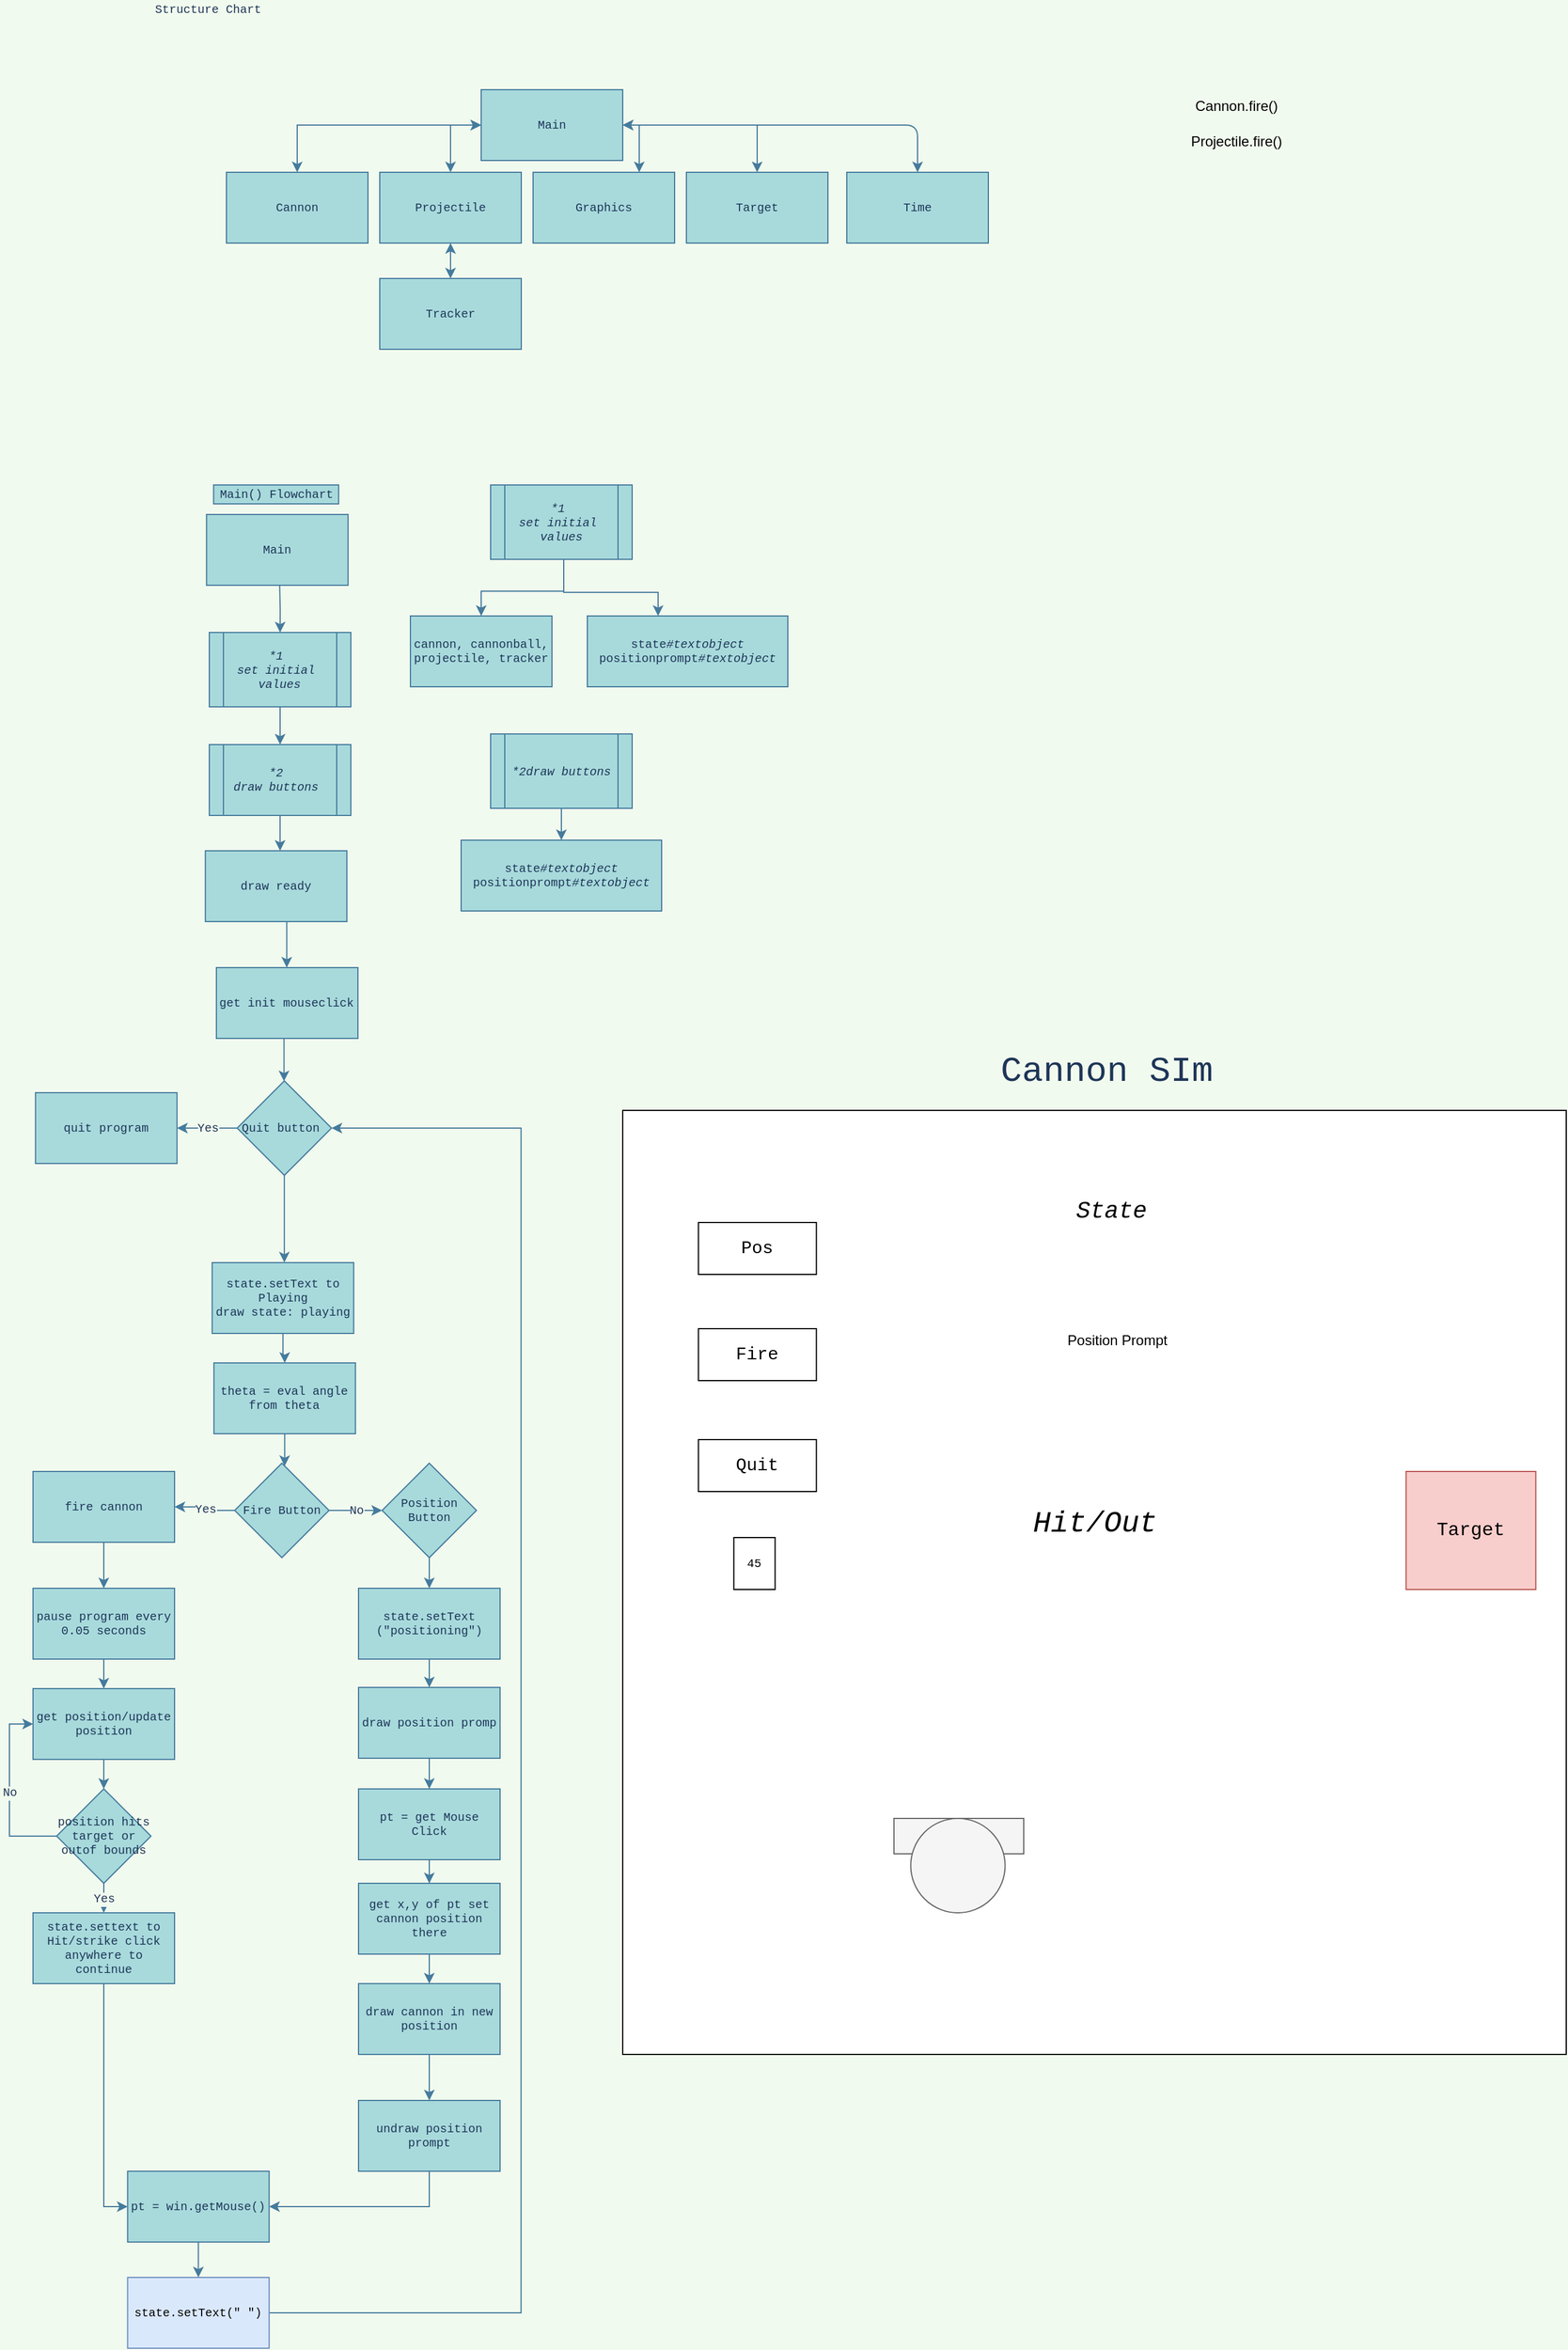 <mxfile version="13.10.0" type="device"><diagram id="99lJ7iQhsaOMa95BicYG" name="Page-1"><mxGraphModel dx="147" dy="66" grid="1" gridSize="10" guides="1" tooltips="1" connect="1" arrows="1" fold="1" page="1" pageScale="1" pageWidth="3300" pageHeight="2339" background="#F1FAEE" math="0" shadow="0"><root><mxCell id="0"/><mxCell id="1" parent="0"/><mxCell id="acHrle8MoH8aesvvKi_L-10" style="edgeStyle=orthogonalEdgeStyle;rounded=0;orthogonalLoop=1;jettySize=auto;html=1;entryX=0.5;entryY=0;entryDx=0;entryDy=0;fontFamily=Courier New;startArrow=classic;startFill=1;fillColor=#A8DADC;strokeColor=#457B9D;sketch=0;fontColor=#1D3557;labelBackgroundColor=#F1FAEE;fontSize=10;" parent="1" source="acHrle8MoH8aesvvKi_L-1" target="acHrle8MoH8aesvvKi_L-2" edge="1"><mxGeometry relative="1" as="geometry"><Array as="points"><mxPoint x="404" y="126"/></Array></mxGeometry></mxCell><mxCell id="acHrle8MoH8aesvvKi_L-11" style="edgeStyle=orthogonalEdgeStyle;rounded=0;orthogonalLoop=1;jettySize=auto;html=1;fontFamily=Courier New;startArrow=classic;startFill=1;fillColor=#A8DADC;strokeColor=#457B9D;sketch=0;fontColor=#1D3557;labelBackgroundColor=#F1FAEE;fontSize=10;" parent="1" source="acHrle8MoH8aesvvKi_L-1" target="acHrle8MoH8aesvvKi_L-5" edge="1"><mxGeometry relative="1" as="geometry"/></mxCell><mxCell id="acHrle8MoH8aesvvKi_L-12" style="edgeStyle=orthogonalEdgeStyle;rounded=0;orthogonalLoop=1;jettySize=auto;html=1;entryX=0.75;entryY=0;entryDx=0;entryDy=0;fontFamily=Courier New;startArrow=classic;startFill=1;fillColor=#A8DADC;strokeColor=#457B9D;sketch=0;fontColor=#1D3557;labelBackgroundColor=#F1FAEE;fontSize=10;" parent="1" source="acHrle8MoH8aesvvKi_L-1" target="acHrle8MoH8aesvvKi_L-3" edge="1"><mxGeometry relative="1" as="geometry"><Array as="points"><mxPoint x="564" y="126"/></Array></mxGeometry></mxCell><mxCell id="acHrle8MoH8aesvvKi_L-13" style="edgeStyle=orthogonalEdgeStyle;rounded=0;orthogonalLoop=1;jettySize=auto;html=1;fontFamily=Courier New;startArrow=classic;startFill=1;fillColor=#A8DADC;strokeColor=#457B9D;sketch=0;fontColor=#1D3557;labelBackgroundColor=#F1FAEE;fontSize=10;" parent="1" source="acHrle8MoH8aesvvKi_L-1" target="acHrle8MoH8aesvvKi_L-7" edge="1"><mxGeometry relative="1" as="geometry"/></mxCell><mxCell id="Oe6mhkwLfJk4L3Dp5As7-8" style="edgeStyle=orthogonalEdgeStyle;curved=0;rounded=1;orthogonalLoop=1;jettySize=auto;html=1;sketch=0;fillColor=#A8DADC;strokeColor=#457B9D;fontColor=#1D3557;labelBackgroundColor=#F1FAEE;fontFamily=Courier New;fontSize=10;" parent="1" source="acHrle8MoH8aesvvKi_L-1" target="Oe6mhkwLfJk4L3Dp5As7-7" edge="1"><mxGeometry relative="1" as="geometry"/></mxCell><mxCell id="acHrle8MoH8aesvvKi_L-1" value="&lt;font style=&quot;font-size: 10px;&quot;&gt;Main&lt;/font&gt;" style="rounded=0;whiteSpace=wrap;html=1;fontFamily=Courier New;fillColor=#A8DADC;strokeColor=#457B9D;sketch=0;fontColor=#1D3557;fontSize=10;" parent="1" vertex="1"><mxGeometry x="430" y="96" width="120" height="60" as="geometry"/></mxCell><mxCell id="acHrle8MoH8aesvvKi_L-8" style="edgeStyle=orthogonalEdgeStyle;rounded=0;orthogonalLoop=1;jettySize=auto;html=1;entryX=0.5;entryY=0;entryDx=0;entryDy=0;fontFamily=Courier New;startArrow=classic;startFill=1;fillColor=#A8DADC;strokeColor=#457B9D;sketch=0;fontColor=#1D3557;labelBackgroundColor=#F1FAEE;fontSize=10;" parent="1" source="acHrle8MoH8aesvvKi_L-2" target="acHrle8MoH8aesvvKi_L-4" edge="1"><mxGeometry relative="1" as="geometry"/></mxCell><mxCell id="acHrle8MoH8aesvvKi_L-2" value="Projectile" style="rounded=0;whiteSpace=wrap;html=1;fontFamily=Courier New;fillColor=#A8DADC;strokeColor=#457B9D;sketch=0;fontColor=#1D3557;fontSize=10;" parent="1" vertex="1"><mxGeometry x="344" y="166" width="120" height="60" as="geometry"/></mxCell><mxCell id="acHrle8MoH8aesvvKi_L-3" value="Graphics" style="rounded=0;whiteSpace=wrap;html=1;fontFamily=Courier New;fillColor=#A8DADC;strokeColor=#457B9D;sketch=0;fontColor=#1D3557;fontSize=10;" parent="1" vertex="1"><mxGeometry x="474" y="166" width="120" height="60" as="geometry"/></mxCell><mxCell id="acHrle8MoH8aesvvKi_L-4" value="Tracker" style="rounded=0;whiteSpace=wrap;html=1;fontFamily=Courier New;fillColor=#A8DADC;strokeColor=#457B9D;sketch=0;fontColor=#1D3557;fontSize=10;" parent="1" vertex="1"><mxGeometry x="344" y="256" width="120" height="60" as="geometry"/></mxCell><mxCell id="acHrle8MoH8aesvvKi_L-5" value="Cannon" style="rounded=0;whiteSpace=wrap;html=1;fontFamily=Courier New;fillColor=#A8DADC;strokeColor=#457B9D;sketch=0;fontColor=#1D3557;fontSize=10;" parent="1" vertex="1"><mxGeometry x="214" y="166" width="120" height="60" as="geometry"/></mxCell><mxCell id="acHrle8MoH8aesvvKi_L-7" value="Target" style="rounded=0;whiteSpace=wrap;html=1;fontFamily=Courier New;fillColor=#A8DADC;strokeColor=#457B9D;sketch=0;fontColor=#1D3557;fontSize=10;" parent="1" vertex="1"><mxGeometry x="604" y="166" width="120" height="60" as="geometry"/></mxCell><mxCell id="Oe6mhkwLfJk4L3Dp5As7-7" value="Time" style="rounded=0;whiteSpace=wrap;html=1;sketch=0;fillColor=#A8DADC;strokeColor=#457B9D;fontColor=#1D3557;fontFamily=Courier New;fontSize=10;" parent="1" vertex="1"><mxGeometry x="740" y="166" width="120" height="60" as="geometry"/></mxCell><mxCell id="21cxnZl5M17dJKVFnPZr-60" value="" style="edgeStyle=orthogonalEdgeStyle;rounded=0;sketch=0;orthogonalLoop=1;jettySize=auto;html=1;labelBackgroundColor=#F1FAEE;startFill=0;strokeColor=#457B9D;fillColor=#A8DADC;fontFamily=Courier New;fontSize=10;fontColor=#1D3557;" parent="1" target="21cxnZl5M17dJKVFnPZr-50" edge="1"><mxGeometry relative="1" as="geometry"><mxPoint x="259.13" y="516" as="sourcePoint"/></mxGeometry></mxCell><mxCell id="21cxnZl5M17dJKVFnPZr-2" value="Main" style="rounded=0;whiteSpace=wrap;html=1;fontFamily=Courier New;fillColor=#A8DADC;strokeColor=#457B9D;sketch=0;fontColor=#1D3557;fontSize=10;" parent="1" vertex="1"><mxGeometry x="197.13" y="456" width="120" height="60" as="geometry"/></mxCell><mxCell id="21cxnZl5M17dJKVFnPZr-7" value="Yes" style="edgeStyle=orthogonalEdgeStyle;rounded=0;orthogonalLoop=1;jettySize=auto;html=1;fontFamily=Courier New;fillColor=#A8DADC;strokeColor=#457B9D;sketch=0;fontColor=#1D3557;labelBackgroundColor=#F1FAEE;fontSize=10;" parent="1" source="21cxnZl5M17dJKVFnPZr-9" target="21cxnZl5M17dJKVFnPZr-10" edge="1"><mxGeometry relative="1" as="geometry"><Array as="points"><mxPoint x="207.11" y="976"/><mxPoint x="207.11" y="976"/></Array></mxGeometry></mxCell><mxCell id="21cxnZl5M17dJKVFnPZr-83" value="" style="edgeStyle=orthogonalEdgeStyle;rounded=0;sketch=0;orthogonalLoop=1;jettySize=auto;html=1;labelBackgroundColor=#F1FAEE;startFill=0;strokeColor=#457B9D;fillColor=#A8DADC;fontFamily=Courier New;fontSize=10;fontColor=#1D3557;entryX=0.51;entryY=-0.002;entryDx=0;entryDy=0;entryPerimeter=0;" parent="1" source="21cxnZl5M17dJKVFnPZr-9" target="21cxnZl5M17dJKVFnPZr-81" edge="1"><mxGeometry relative="1" as="geometry"/></mxCell><mxCell id="21cxnZl5M17dJKVFnPZr-9" value="Quit button&amp;nbsp;" style="rhombus;whiteSpace=wrap;html=1;fontFamily=Courier New;fillColor=#A8DADC;strokeColor=#457B9D;sketch=0;fontColor=#1D3557;fontSize=10;" parent="1" vertex="1"><mxGeometry x="223.11" y="936" width="80" height="80" as="geometry"/></mxCell><mxCell id="21cxnZl5M17dJKVFnPZr-10" value="quit program" style="rounded=0;whiteSpace=wrap;html=1;fontFamily=Courier New;fillColor=#A8DADC;strokeColor=#457B9D;sketch=0;fontColor=#1D3557;fontSize=10;" parent="1" vertex="1"><mxGeometry x="52.11" y="946" width="120" height="60" as="geometry"/></mxCell><mxCell id="21cxnZl5M17dJKVFnPZr-11" value="Yes" style="edgeStyle=orthogonalEdgeStyle;rounded=0;orthogonalLoop=1;jettySize=auto;html=1;entryX=1;entryY=0.5;entryDx=0;entryDy=0;fontFamily=Courier New;fillColor=#A8DADC;strokeColor=#457B9D;sketch=0;fontColor=#1D3557;labelBackgroundColor=#F1FAEE;fontSize=10;" parent="1" source="21cxnZl5M17dJKVFnPZr-13" target="21cxnZl5M17dJKVFnPZr-16" edge="1"><mxGeometry relative="1" as="geometry"/></mxCell><mxCell id="21cxnZl5M17dJKVFnPZr-12" value="No" style="edgeStyle=orthogonalEdgeStyle;rounded=0;orthogonalLoop=1;jettySize=auto;html=1;fontFamily=Courier New;fillColor=#A8DADC;strokeColor=#457B9D;sketch=0;fontColor=#1D3557;labelBackgroundColor=#F1FAEE;fontSize=10;" parent="1" source="21cxnZl5M17dJKVFnPZr-13" target="21cxnZl5M17dJKVFnPZr-19" edge="1"><mxGeometry relative="1" as="geometry"/></mxCell><mxCell id="21cxnZl5M17dJKVFnPZr-13" value="Fire Button" style="rhombus;whiteSpace=wrap;html=1;fillColor=#A8DADC;fontFamily=Courier New;strokeColor=#457B9D;sketch=0;fontColor=#1D3557;fontSize=10;" parent="1" vertex="1"><mxGeometry x="221.0" y="1260" width="80" height="80" as="geometry"/></mxCell><mxCell id="21cxnZl5M17dJKVFnPZr-14" value="Main() Flowchart" style="text;html=1;align=center;verticalAlign=middle;resizable=0;points=[];autosize=1;fontFamily=Courier New;fillColor=#A8DADC;strokeColor=#457B9D;sketch=0;fontColor=#1D3557;fontSize=10;" parent="1" vertex="1"><mxGeometry x="203.13" y="431" width="106" height="16" as="geometry"/></mxCell><mxCell id="21cxnZl5M17dJKVFnPZr-15" value="" style="edgeStyle=orthogonalEdgeStyle;rounded=0;orthogonalLoop=1;jettySize=auto;html=1;fillColor=#A8DADC;strokeColor=#457B9D;sketch=0;fontColor=#1D3557;labelBackgroundColor=#F1FAEE;fontFamily=Courier New;fontSize=10;" parent="1" source="21cxnZl5M17dJKVFnPZr-16" target="21cxnZl5M17dJKVFnPZr-25" edge="1"><mxGeometry relative="1" as="geometry"/></mxCell><mxCell id="21cxnZl5M17dJKVFnPZr-16" value="fire cannon" style="rounded=0;whiteSpace=wrap;html=1;fillColor=#A8DADC;fontFamily=Courier New;strokeColor=#457B9D;sketch=0;fontColor=#1D3557;fontSize=10;" parent="1" vertex="1"><mxGeometry x="50.0" y="1267" width="120" height="60" as="geometry"/></mxCell><mxCell id="21cxnZl5M17dJKVFnPZr-97" value="" style="edgeStyle=orthogonalEdgeStyle;rounded=0;sketch=0;orthogonalLoop=1;jettySize=auto;html=1;labelBackgroundColor=#F1FAEE;startFill=0;strokeColor=#457B9D;fillColor=#A8DADC;fontFamily=Courier New;fontSize=10;fontColor=#1D3557;" parent="1" source="21cxnZl5M17dJKVFnPZr-19" target="21cxnZl5M17dJKVFnPZr-96" edge="1"><mxGeometry relative="1" as="geometry"/></mxCell><mxCell id="21cxnZl5M17dJKVFnPZr-19" value="Position Button" style="rhombus;whiteSpace=wrap;html=1;fillColor=#A8DADC;fontFamily=Courier New;strokeColor=#457B9D;sketch=0;fontColor=#1D3557;fontSize=10;" parent="1" vertex="1"><mxGeometry x="346.0" y="1260" width="80" height="80" as="geometry"/></mxCell><mxCell id="21cxnZl5M17dJKVFnPZr-20" style="edgeStyle=orthogonalEdgeStyle;rounded=0;orthogonalLoop=1;jettySize=auto;html=1;fontFamily=Courier New;fillColor=#A8DADC;strokeColor=#457B9D;sketch=0;fontColor=#1D3557;labelBackgroundColor=#F1FAEE;fontSize=10;" parent="1" source="21cxnZl5M17dJKVFnPZr-21" target="21cxnZl5M17dJKVFnPZr-23" edge="1"><mxGeometry relative="1" as="geometry"/></mxCell><mxCell id="21cxnZl5M17dJKVFnPZr-21" value="pt = get Mouse Click" style="rounded=0;whiteSpace=wrap;html=1;fillColor=#A8DADC;fontFamily=Courier New;strokeColor=#457B9D;sketch=0;fontColor=#1D3557;fontSize=10;" parent="1" vertex="1"><mxGeometry x="326.0" y="1536" width="120" height="60" as="geometry"/></mxCell><mxCell id="cqHbFNq1CXJmUEu3nCPZ-17" value="" style="edgeStyle=orthogonalEdgeStyle;rounded=0;sketch=0;orthogonalLoop=1;jettySize=auto;html=1;labelBackgroundColor=#F1FAEE;startFill=0;strokeColor=#457B9D;fillColor=#A8DADC;fontFamily=Courier New;fontSize=10;fontColor=#1D3557;" parent="1" source="21cxnZl5M17dJKVFnPZr-23" target="cqHbFNq1CXJmUEu3nCPZ-16" edge="1"><mxGeometry relative="1" as="geometry"/></mxCell><mxCell id="21cxnZl5M17dJKVFnPZr-23" value="get x,y of pt set cannon position there" style="rounded=0;whiteSpace=wrap;html=1;fillColor=#A8DADC;fontFamily=Courier New;strokeColor=#457B9D;sketch=0;fontColor=#1D3557;fontSize=10;" parent="1" vertex="1"><mxGeometry x="326.0" y="1616" width="120" height="60" as="geometry"/></mxCell><mxCell id="21cxnZl5M17dJKVFnPZr-24" value="" style="edgeStyle=orthogonalEdgeStyle;rounded=0;orthogonalLoop=1;jettySize=auto;html=1;fillColor=#A8DADC;strokeColor=#457B9D;sketch=0;fontColor=#1D3557;labelBackgroundColor=#F1FAEE;fontFamily=Courier New;fontSize=10;" parent="1" source="21cxnZl5M17dJKVFnPZr-25" target="21cxnZl5M17dJKVFnPZr-30" edge="1"><mxGeometry relative="1" as="geometry"/></mxCell><mxCell id="21cxnZl5M17dJKVFnPZr-25" value="pause program every 0.05 seconds" style="rounded=0;whiteSpace=wrap;html=1;fillColor=#A8DADC;strokeColor=#457B9D;sketch=0;fontColor=#1D3557;fontFamily=Courier New;fontSize=10;" parent="1" vertex="1"><mxGeometry x="50.0" y="1366" width="120" height="60" as="geometry"/></mxCell><mxCell id="21cxnZl5M17dJKVFnPZr-26" value="No" style="edgeStyle=orthogonalEdgeStyle;rounded=0;orthogonalLoop=1;jettySize=auto;html=1;entryX=0;entryY=0.5;entryDx=0;entryDy=0;exitX=0;exitY=0.5;exitDx=0;exitDy=0;fillColor=#A8DADC;strokeColor=#457B9D;sketch=0;fontColor=#1D3557;labelBackgroundColor=#F1FAEE;fontFamily=Courier New;fontSize=10;" parent="1" source="21cxnZl5M17dJKVFnPZr-28" target="21cxnZl5M17dJKVFnPZr-30" edge="1"><mxGeometry relative="1" as="geometry"><mxPoint x="-18.882" y="1476.118" as="targetPoint"/></mxGeometry></mxCell><mxCell id="21cxnZl5M17dJKVFnPZr-27" value="Yes" style="edgeStyle=orthogonalEdgeStyle;rounded=0;orthogonalLoop=1;jettySize=auto;html=1;entryX=0.5;entryY=0;entryDx=0;entryDy=0;fillColor=#A8DADC;strokeColor=#457B9D;sketch=0;fontColor=#1D3557;labelBackgroundColor=#F1FAEE;fontFamily=Courier New;fontSize=10;" parent="1" source="21cxnZl5M17dJKVFnPZr-28" edge="1"><mxGeometry relative="1" as="geometry"><mxPoint x="110.0" y="1641" as="targetPoint"/></mxGeometry></mxCell><mxCell id="21cxnZl5M17dJKVFnPZr-28" value="&lt;font style=&quot;font-size: 10px;&quot;&gt;position hits target or outof bounds&lt;/font&gt;" style="rhombus;whiteSpace=wrap;html=1;fillColor=#A8DADC;strokeColor=#457B9D;sketch=0;fontColor=#1D3557;fontFamily=Courier New;fontSize=10;" parent="1" vertex="1"><mxGeometry x="70.0" y="1536" width="80" height="80" as="geometry"/></mxCell><mxCell id="21cxnZl5M17dJKVFnPZr-29" value="" style="edgeStyle=orthogonalEdgeStyle;rounded=0;orthogonalLoop=1;jettySize=auto;html=1;fillColor=#A8DADC;strokeColor=#457B9D;sketch=0;fontColor=#1D3557;labelBackgroundColor=#F1FAEE;fontFamily=Courier New;fontSize=10;" parent="1" source="21cxnZl5M17dJKVFnPZr-30" target="21cxnZl5M17dJKVFnPZr-28" edge="1"><mxGeometry relative="1" as="geometry"/></mxCell><mxCell id="21cxnZl5M17dJKVFnPZr-30" value="get position/update position" style="rounded=0;whiteSpace=wrap;html=1;fillColor=#A8DADC;strokeColor=#457B9D;sketch=0;fontColor=#1D3557;fontFamily=Courier New;fontSize=10;" parent="1" vertex="1"><mxGeometry x="50.0" y="1451" width="120" height="60" as="geometry"/></mxCell><mxCell id="21cxnZl5M17dJKVFnPZr-56" value="" style="edgeStyle=orthogonalEdgeStyle;rounded=0;sketch=0;orthogonalLoop=1;jettySize=auto;html=1;labelBackgroundColor=#F1FAEE;startFill=0;strokeColor=#457B9D;fillColor=#A8DADC;fontFamily=Courier New;fontSize=10;fontColor=#1D3557;" parent="1" source="21cxnZl5M17dJKVFnPZr-32" target="21cxnZl5M17dJKVFnPZr-9" edge="1"><mxGeometry relative="1" as="geometry"><Array as="points"><mxPoint x="262.8" y="910"/><mxPoint x="262.8" y="910"/></Array></mxGeometry></mxCell><mxCell id="21cxnZl5M17dJKVFnPZr-32" value="get init mouseclick" style="rounded=0;whiteSpace=wrap;html=1;fillColor=#A8DADC;strokeColor=#457B9D;sketch=0;fontColor=#1D3557;fontFamily=Courier New;fontSize=10;" parent="1" vertex="1"><mxGeometry x="205.48" y="840" width="120" height="60" as="geometry"/></mxCell><mxCell id="cqHbFNq1CXJmUEu3nCPZ-35" style="edgeStyle=orthogonalEdgeStyle;rounded=0;sketch=0;orthogonalLoop=1;jettySize=auto;html=1;entryX=0;entryY=0.5;entryDx=0;entryDy=0;labelBackgroundColor=#F1FAEE;startFill=0;strokeColor=#457B9D;fillColor=#A8DADC;fontFamily=Courier New;fontSize=10;fontColor=#1D3557;" parent="1" source="21cxnZl5M17dJKVFnPZr-34" target="21cxnZl5M17dJKVFnPZr-99" edge="1"><mxGeometry relative="1" as="geometry"><Array as="points"><mxPoint x="110.21" y="1890"/></Array></mxGeometry></mxCell><mxCell id="21cxnZl5M17dJKVFnPZr-34" value="state.settext to Hit/strike click anywhere to continue" style="rounded=0;whiteSpace=wrap;html=1;sketch=0;fillColor=#A8DADC;strokeColor=#457B9D;fontColor=#1D3557;fontFamily=Courier New;fontSize=10;" parent="1" vertex="1"><mxGeometry x="50.0" y="1641" width="120" height="60" as="geometry"/></mxCell><mxCell id="21cxnZl5M17dJKVFnPZr-35" value="Structure Chart" style="text;html=1;align=center;verticalAlign=middle;resizable=0;points=[];autosize=1;fontFamily=Courier New;sketch=0;fontColor=#1D3557;fontSize=10;" parent="1" vertex="1"><mxGeometry x="148" y="20" width="100" height="16" as="geometry"/></mxCell><mxCell id="21cxnZl5M17dJKVFnPZr-52" value="" style="edgeStyle=orthogonalEdgeStyle;rounded=0;sketch=0;orthogonalLoop=1;jettySize=auto;html=1;labelBackgroundColor=#F1FAEE;startFill=0;strokeColor=#457B9D;fillColor=#A8DADC;fontFamily=Courier New;fontSize=10;fontColor=#1D3557;" parent="1" source="21cxnZl5M17dJKVFnPZr-50" target="21cxnZl5M17dJKVFnPZr-51" edge="1"><mxGeometry relative="1" as="geometry"/></mxCell><mxCell id="21cxnZl5M17dJKVFnPZr-50" value="&lt;i&gt;*1&amp;nbsp;&lt;br&gt;set initial&amp;nbsp; values&lt;br&gt;&lt;/i&gt;" style="shape=process;whiteSpace=wrap;html=1;backgroundOutline=1;rounded=0;sketch=0;strokeColor=#457B9D;fillColor=#A8DADC;fontFamily=Courier New;fontSize=10;fontColor=#1D3557;" parent="1" vertex="1"><mxGeometry x="199.48" y="556" width="120" height="63" as="geometry"/></mxCell><mxCell id="21cxnZl5M17dJKVFnPZr-71" value="" style="edgeStyle=orthogonalEdgeStyle;rounded=0;sketch=0;orthogonalLoop=1;jettySize=auto;html=1;labelBackgroundColor=#F1FAEE;startFill=0;strokeColor=#457B9D;fillColor=#A8DADC;fontFamily=Courier New;fontSize=10;fontColor=#1D3557;" parent="1" source="21cxnZl5M17dJKVFnPZr-51" target="21cxnZl5M17dJKVFnPZr-70" edge="1"><mxGeometry relative="1" as="geometry"><Array as="points"><mxPoint x="263.8" y="741"/><mxPoint x="263.8" y="741"/></Array></mxGeometry></mxCell><mxCell id="21cxnZl5M17dJKVFnPZr-51" value="&lt;i&gt;*2&amp;nbsp;&lt;br&gt;draw buttons&amp;nbsp;&lt;br&gt;&lt;/i&gt;" style="shape=process;whiteSpace=wrap;html=1;backgroundOutline=1;rounded=0;sketch=0;strokeColor=#457B9D;fillColor=#A8DADC;fontFamily=Courier New;fontSize=10;fontColor=#1D3557;" parent="1" vertex="1"><mxGeometry x="199.48" y="651" width="120" height="60" as="geometry"/></mxCell><mxCell id="21cxnZl5M17dJKVFnPZr-67" style="edgeStyle=orthogonalEdgeStyle;rounded=0;sketch=0;orthogonalLoop=1;jettySize=auto;html=1;labelBackgroundColor=#F1FAEE;startFill=0;strokeColor=#457B9D;fillColor=#A8DADC;fontFamily=Courier New;fontSize=10;fontColor=#1D3557;" parent="1" source="21cxnZl5M17dJKVFnPZr-57" target="21cxnZl5M17dJKVFnPZr-13" edge="1"><mxGeometry relative="1" as="geometry"><Array as="points"><mxPoint x="261.03" y="1231"/><mxPoint x="261.03" y="1231"/></Array></mxGeometry></mxCell><mxCell id="21cxnZl5M17dJKVFnPZr-57" value="theta = eval angle from theta" style="rounded=0;whiteSpace=wrap;html=1;sketch=0;strokeColor=#457B9D;fillColor=#A8DADC;fontFamily=Courier New;fontSize=10;fontColor=#1D3557;" parent="1" vertex="1"><mxGeometry x="203.38" y="1175" width="120" height="60" as="geometry"/></mxCell><mxCell id="21cxnZl5M17dJKVFnPZr-82" value="" style="edgeStyle=orthogonalEdgeStyle;rounded=0;sketch=0;orthogonalLoop=1;jettySize=auto;html=1;labelBackgroundColor=#F1FAEE;startFill=0;strokeColor=#457B9D;fillColor=#A8DADC;fontFamily=Courier New;fontSize=10;fontColor=#1D3557;" parent="1" source="21cxnZl5M17dJKVFnPZr-70" target="21cxnZl5M17dJKVFnPZr-32" edge="1"><mxGeometry relative="1" as="geometry"><Array as="points"><mxPoint x="265.13" y="810"/><mxPoint x="265.13" y="810"/></Array></mxGeometry></mxCell><mxCell id="21cxnZl5M17dJKVFnPZr-70" value="draw ready" style="rounded=0;whiteSpace=wrap;html=1;sketch=0;strokeColor=#457B9D;fillColor=#A8DADC;fontFamily=Courier New;fontSize=10;fontColor=#1D3557;" parent="1" vertex="1"><mxGeometry x="196.13" y="741" width="120" height="60" as="geometry"/></mxCell><mxCell id="21cxnZl5M17dJKVFnPZr-84" value="" style="edgeStyle=orthogonalEdgeStyle;rounded=0;sketch=0;orthogonalLoop=1;jettySize=auto;html=1;labelBackgroundColor=#F1FAEE;startFill=0;strokeColor=#457B9D;fillColor=#A8DADC;fontFamily=Courier New;fontSize=10;fontColor=#1D3557;" parent="1" source="21cxnZl5M17dJKVFnPZr-81" target="21cxnZl5M17dJKVFnPZr-57" edge="1"><mxGeometry relative="1" as="geometry"/></mxCell><mxCell id="21cxnZl5M17dJKVFnPZr-81" value="state.setText to Playing&lt;br&gt;draw state: playing" style="rounded=0;whiteSpace=wrap;html=1;sketch=0;strokeColor=#457B9D;fillColor=#A8DADC;fontFamily=Courier New;fontSize=10;fontColor=#1D3557;" parent="1" vertex="1"><mxGeometry x="201.89" y="1090" width="120" height="60" as="geometry"/></mxCell><mxCell id="21cxnZl5M17dJKVFnPZr-92" value="" style="edgeStyle=orthogonalEdgeStyle;rounded=0;sketch=0;orthogonalLoop=1;jettySize=auto;html=1;labelBackgroundColor=#F1FAEE;startFill=0;strokeColor=#457B9D;fillColor=#A8DADC;fontFamily=Courier New;fontSize=10;fontColor=#1D3557;" parent="1" source="21cxnZl5M17dJKVFnPZr-88" target="21cxnZl5M17dJKVFnPZr-21" edge="1"><mxGeometry relative="1" as="geometry"/></mxCell><mxCell id="21cxnZl5M17dJKVFnPZr-88" value="draw position promp" style="whiteSpace=wrap;html=1;rounded=0;sketch=0;strokeColor=#457B9D;fillColor=#A8DADC;fontFamily=Courier New;fontSize=10;fontColor=#1D3557;" parent="1" vertex="1"><mxGeometry x="326.0" y="1450" width="120" height="60" as="geometry"/></mxCell><mxCell id="21cxnZl5M17dJKVFnPZr-101" style="edgeStyle=orthogonalEdgeStyle;rounded=0;sketch=0;orthogonalLoop=1;jettySize=auto;html=1;entryX=1;entryY=0.5;entryDx=0;entryDy=0;labelBackgroundColor=#F1FAEE;startFill=0;strokeColor=#457B9D;fillColor=#A8DADC;fontFamily=Courier New;fontSize=10;fontColor=#1D3557;" parent="1" source="21cxnZl5M17dJKVFnPZr-93" target="21cxnZl5M17dJKVFnPZr-99" edge="1"><mxGeometry relative="1" as="geometry"><Array as="points"><mxPoint x="386.54" y="1890"/></Array></mxGeometry></mxCell><mxCell id="21cxnZl5M17dJKVFnPZr-93" value="undraw position prompt" style="whiteSpace=wrap;html=1;rounded=0;fontFamily=Courier New;fontSize=10;fontColor=#1D3557;strokeColor=#457B9D;fillColor=#A8DADC;sketch=0;" parent="1" vertex="1"><mxGeometry x="326.0" y="1800" width="120" height="60" as="geometry"/></mxCell><mxCell id="21cxnZl5M17dJKVFnPZr-98" value="" style="edgeStyle=orthogonalEdgeStyle;rounded=0;sketch=0;orthogonalLoop=1;jettySize=auto;html=1;labelBackgroundColor=#F1FAEE;startFill=0;strokeColor=#457B9D;fillColor=#A8DADC;fontFamily=Courier New;fontSize=10;fontColor=#1D3557;" parent="1" source="21cxnZl5M17dJKVFnPZr-96" target="21cxnZl5M17dJKVFnPZr-88" edge="1"><mxGeometry relative="1" as="geometry"/></mxCell><mxCell id="21cxnZl5M17dJKVFnPZr-96" value="state.setText&lt;br&gt;(&quot;positioning&quot;)" style="rounded=0;whiteSpace=wrap;html=1;sketch=0;strokeColor=#457B9D;fillColor=#A8DADC;fontFamily=Courier New;fontSize=10;fontColor=#1D3557;" parent="1" vertex="1"><mxGeometry x="326.0" y="1366" width="120" height="60" as="geometry"/></mxCell><mxCell id="cqHbFNq1CXJmUEu3nCPZ-37" value="" style="edgeStyle=orthogonalEdgeStyle;rounded=0;sketch=0;orthogonalLoop=1;jettySize=auto;html=1;labelBackgroundColor=#F1FAEE;startFill=0;strokeColor=#457B9D;fillColor=#A8DADC;fontFamily=Courier New;fontSize=10;fontColor=#1D3557;" parent="1" source="21cxnZl5M17dJKVFnPZr-99" target="cqHbFNq1CXJmUEu3nCPZ-36" edge="1"><mxGeometry relative="1" as="geometry"/></mxCell><mxCell id="21cxnZl5M17dJKVFnPZr-99" value="pt = win.getMouse()" style="rounded=0;whiteSpace=wrap;html=1;sketch=0;strokeColor=#457B9D;fillColor=#A8DADC;fontFamily=Courier New;fontSize=10;fontColor=#1D3557;" parent="1" vertex="1"><mxGeometry x="130.21" y="1860" width="120" height="60" as="geometry"/></mxCell><mxCell id="cqHbFNq1CXJmUEu3nCPZ-7" value="" style="edgeStyle=orthogonalEdgeStyle;rounded=0;sketch=0;orthogonalLoop=1;jettySize=auto;html=1;labelBackgroundColor=#F1FAEE;startFill=0;strokeColor=#457B9D;fillColor=#A8DADC;fontFamily=Courier New;fontSize=10;fontColor=#1D3557;" parent="1" source="cqHbFNq1CXJmUEu3nCPZ-1" target="cqHbFNq1CXJmUEu3nCPZ-4" edge="1"><mxGeometry relative="1" as="geometry"><Array as="points"><mxPoint x="500" y="521"/><mxPoint x="430" y="521"/></Array></mxGeometry></mxCell><mxCell id="cqHbFNq1CXJmUEu3nCPZ-9" style="edgeStyle=orthogonalEdgeStyle;rounded=0;sketch=0;orthogonalLoop=1;jettySize=auto;html=1;labelBackgroundColor=#F1FAEE;startFill=0;strokeColor=#457B9D;fillColor=#A8DADC;fontFamily=Courier New;fontSize=10;fontColor=#1D3557;exitX=0.5;exitY=1;exitDx=0;exitDy=0;" parent="1" source="cqHbFNq1CXJmUEu3nCPZ-1" target="cqHbFNq1CXJmUEu3nCPZ-8" edge="1"><mxGeometry relative="1" as="geometry"><Array as="points"><mxPoint x="500" y="494"/><mxPoint x="500" y="522"/><mxPoint x="580" y="522"/></Array></mxGeometry></mxCell><mxCell id="cqHbFNq1CXJmUEu3nCPZ-1" value="&lt;i&gt;*1&amp;nbsp;&lt;br&gt;set initial&amp;nbsp; values&lt;br&gt;&lt;/i&gt;" style="shape=process;whiteSpace=wrap;html=1;backgroundOutline=1;rounded=0;sketch=0;strokeColor=#457B9D;fillColor=#A8DADC;fontFamily=Courier New;fontSize=10;fontColor=#1D3557;" parent="1" vertex="1"><mxGeometry x="438" y="431" width="120" height="63" as="geometry"/></mxCell><mxCell id="cqHbFNq1CXJmUEu3nCPZ-4" value="cannon, cannonball, projectile, tracker" style="whiteSpace=wrap;html=1;rounded=0;fontFamily=Courier New;fontSize=10;fontColor=#1D3557;strokeColor=#457B9D;fillColor=#A8DADC;sketch=0;" parent="1" vertex="1"><mxGeometry x="370" y="542" width="120" height="60" as="geometry"/></mxCell><mxCell id="cqHbFNq1CXJmUEu3nCPZ-8" value="state&lt;i&gt;#textobject&lt;/i&gt;&lt;br&gt;positionprompt&lt;i&gt;#textobject&lt;/i&gt;" style="whiteSpace=wrap;html=1;rounded=0;sketch=0;strokeColor=#457B9D;fillColor=#A8DADC;fontFamily=Courier New;fontSize=10;fontColor=#1D3557;" parent="1" vertex="1"><mxGeometry x="520" y="542" width="170" height="60" as="geometry"/></mxCell><mxCell id="cqHbFNq1CXJmUEu3nCPZ-20" value="" style="edgeStyle=orthogonalEdgeStyle;rounded=0;sketch=0;orthogonalLoop=1;jettySize=auto;html=1;labelBackgroundColor=#F1FAEE;startFill=0;strokeColor=#457B9D;fillColor=#A8DADC;fontFamily=Courier New;fontSize=10;fontColor=#1D3557;" parent="1" source="cqHbFNq1CXJmUEu3nCPZ-12" target="cqHbFNq1CXJmUEu3nCPZ-14" edge="1"><mxGeometry relative="1" as="geometry"/></mxCell><mxCell id="cqHbFNq1CXJmUEu3nCPZ-12" value="&lt;i&gt;*2draw buttons&lt;br&gt;&lt;/i&gt;" style="shape=process;whiteSpace=wrap;html=1;backgroundOutline=1;rounded=0;sketch=0;strokeColor=#457B9D;fillColor=#A8DADC;fontFamily=Courier New;fontSize=10;fontColor=#1D3557;" parent="1" vertex="1"><mxGeometry x="438" y="642" width="120" height="63" as="geometry"/></mxCell><mxCell id="cqHbFNq1CXJmUEu3nCPZ-14" value="state&lt;i&gt;#textobject&lt;/i&gt;&lt;br&gt;positionprompt&lt;i&gt;#textobject&lt;/i&gt;" style="whiteSpace=wrap;html=1;rounded=0;sketch=0;strokeColor=#457B9D;fillColor=#A8DADC;fontFamily=Courier New;fontSize=10;fontColor=#1D3557;" parent="1" vertex="1"><mxGeometry x="413" y="732" width="170" height="60" as="geometry"/></mxCell><mxCell id="cqHbFNq1CXJmUEu3nCPZ-19" value="" style="edgeStyle=orthogonalEdgeStyle;rounded=0;sketch=0;orthogonalLoop=1;jettySize=auto;html=1;labelBackgroundColor=#F1FAEE;startFill=0;strokeColor=#457B9D;fillColor=#A8DADC;fontFamily=Courier New;fontSize=10;fontColor=#1D3557;" parent="1" source="cqHbFNq1CXJmUEu3nCPZ-16" target="21cxnZl5M17dJKVFnPZr-93" edge="1"><mxGeometry relative="1" as="geometry"/></mxCell><mxCell id="cqHbFNq1CXJmUEu3nCPZ-16" value="draw cannon in new position" style="whiteSpace=wrap;html=1;rounded=0;sketch=0;strokeColor=#457B9D;fillColor=#A8DADC;fontFamily=Courier New;fontSize=10;fontColor=#1D3557;" parent="1" vertex="1"><mxGeometry x="326.0" y="1701" width="120" height="60" as="geometry"/></mxCell><mxCell id="cqHbFNq1CXJmUEu3nCPZ-21" value="" style="rounded=0;whiteSpace=wrap;html=1;sketch=0;fontFamily=Courier New;fontSize=10;" parent="1" vertex="1"><mxGeometry x="550" y="961" width="800" height="800" as="geometry"/></mxCell><mxCell id="cqHbFNq1CXJmUEu3nCPZ-24" value="&lt;font style=&quot;font-size: 30px&quot;&gt;Cannon SIm&amp;nbsp;&lt;/font&gt;" style="text;html=1;align=center;verticalAlign=middle;resizable=0;points=[];autosize=1;fontSize=10;fontFamily=Courier New;fontColor=#1D3557;sketch=0;" parent="1" vertex="1"><mxGeometry x="864.21" y="917" width="210" height="20" as="geometry"/></mxCell><mxCell id="cqHbFNq1CXJmUEu3nCPZ-25" value="&lt;font style=&quot;font-size: 15px&quot;&gt;Pos&lt;/font&gt;" style="whiteSpace=wrap;html=1;rounded=0;sketch=0;fontFamily=Courier New;fontSize=10;" parent="1" vertex="1"><mxGeometry x="614.21" y="1056" width="100" height="44" as="geometry"/></mxCell><mxCell id="cqHbFNq1CXJmUEu3nCPZ-26" value="&lt;font style=&quot;font-size: 15px&quot;&gt;Fire&lt;/font&gt;" style="whiteSpace=wrap;html=1;rounded=0;sketch=0;fontFamily=Courier New;fontSize=10;" parent="1" vertex="1"><mxGeometry x="614.21" y="1146" width="100" height="44" as="geometry"/></mxCell><mxCell id="cqHbFNq1CXJmUEu3nCPZ-27" value="&lt;font style=&quot;font-size: 15px&quot;&gt;Quit&lt;/font&gt;" style="whiteSpace=wrap;html=1;rounded=0;sketch=0;fontFamily=Courier New;fontSize=10;" parent="1" vertex="1"><mxGeometry x="614.21" y="1240" width="100" height="44" as="geometry"/></mxCell><mxCell id="cqHbFNq1CXJmUEu3nCPZ-28" value="45" style="whiteSpace=wrap;html=1;rounded=0;sketch=0;fontFamily=Courier New;fontSize=10;" parent="1" vertex="1"><mxGeometry x="644.21" y="1323" width="35" height="44" as="geometry"/></mxCell><mxCell id="cqHbFNq1CXJmUEu3nCPZ-29" value="&lt;font style=&quot;font-size: 16px&quot;&gt;Target&lt;/font&gt;" style="whiteSpace=wrap;html=1;rounded=0;sketch=0;fontFamily=Courier New;fontSize=10;fillColor=#f8cecc;strokeColor=#b85450;" parent="1" vertex="1"><mxGeometry x="1214.21" y="1267" width="110" height="100" as="geometry"/></mxCell><mxCell id="cqHbFNq1CXJmUEu3nCPZ-31" value="" style="whiteSpace=wrap;html=1;rounded=0;sketch=0;fontFamily=Courier New;fontSize=10;fillColor=#f5f5f5;strokeColor=#666666;fontColor=#333333;" parent="1" vertex="1"><mxGeometry x="780" y="1561" width="110" height="30" as="geometry"/></mxCell><mxCell id="cqHbFNq1CXJmUEu3nCPZ-32" value="&lt;font style=&quot;font-size: 20px&quot;&gt;State&lt;/font&gt;" style="text;html=1;align=center;verticalAlign=middle;resizable=0;points=[];autosize=1;fontSize=10;fontFamily=Courier New;fontStyle=2;sketch=0;" parent="1" vertex="1"><mxGeometry x="924.21" y="1036" width="80" height="20" as="geometry"/></mxCell><mxCell id="cqHbFNq1CXJmUEu3nCPZ-33" value="&lt;font style=&quot;font-size: 25px&quot;&gt;&lt;i&gt;Hit/Out&lt;/i&gt;&lt;/font&gt;" style="text;html=1;align=center;verticalAlign=middle;resizable=0;points=[];autosize=1;fontSize=10;fontFamily=Courier New;sketch=0;" parent="1" vertex="1"><mxGeometry x="890" y="1301" width="120" height="20" as="geometry"/></mxCell><mxCell id="cqHbFNq1CXJmUEu3nCPZ-38" style="edgeStyle=orthogonalEdgeStyle;rounded=0;sketch=0;orthogonalLoop=1;jettySize=auto;html=1;entryX=1;entryY=0.5;entryDx=0;entryDy=0;labelBackgroundColor=#F1FAEE;startFill=0;strokeColor=#457B9D;fillColor=#A8DADC;fontFamily=Courier New;fontSize=10;fontColor=#1D3557;" parent="1" source="cqHbFNq1CXJmUEu3nCPZ-36" target="21cxnZl5M17dJKVFnPZr-9" edge="1"><mxGeometry relative="1" as="geometry"><Array as="points"><mxPoint x="463.8" y="1980"/><mxPoint x="463.8" y="976"/></Array></mxGeometry></mxCell><mxCell id="cqHbFNq1CXJmUEu3nCPZ-36" value="state.setText(&quot; &quot;)" style="whiteSpace=wrap;html=1;rounded=0;sketch=0;fontFamily=Courier New;fontSize=10;fillColor=#dae8fc;strokeColor=#6c8ebf;" parent="1" vertex="1"><mxGeometry x="130.21" y="1950" width="120" height="60" as="geometry"/></mxCell><mxCell id="riQANVmmgDQ-P1JQFjPb-1" value="Position Prompt" style="text;html=1;align=center;verticalAlign=middle;resizable=0;points=[];autosize=1;sketch=0;" parent="1" vertex="1"><mxGeometry x="919.21" y="1146" width="100" height="20" as="geometry"/></mxCell><mxCell id="FjMhUBmIS3rpGeraDdX0-2" value="Cannon.fire()" style="text;html=1;align=center;verticalAlign=middle;resizable=0;points=[];autosize=1;sketch=0;" parent="1" vertex="1"><mxGeometry x="1025" y="100" width="90" height="20" as="geometry"/></mxCell><mxCell id="FjMhUBmIS3rpGeraDdX0-3" value="Projectile.fire()" style="text;html=1;align=center;verticalAlign=middle;resizable=0;points=[];autosize=1;sketch=0;" parent="1" vertex="1"><mxGeometry x="1025" y="130" width="90" height="20" as="geometry"/></mxCell><mxCell id="FjMhUBmIS3rpGeraDdX0-4" value="" style="ellipse;whiteSpace=wrap;html=1;sketch=0;fillColor=#f5f5f5;strokeColor=#666666;fontColor=#333333;" parent="1" vertex="1"><mxGeometry x="794.21" y="1561" width="80" height="80" as="geometry"/></mxCell></root></mxGraphModel></diagram></mxfile>